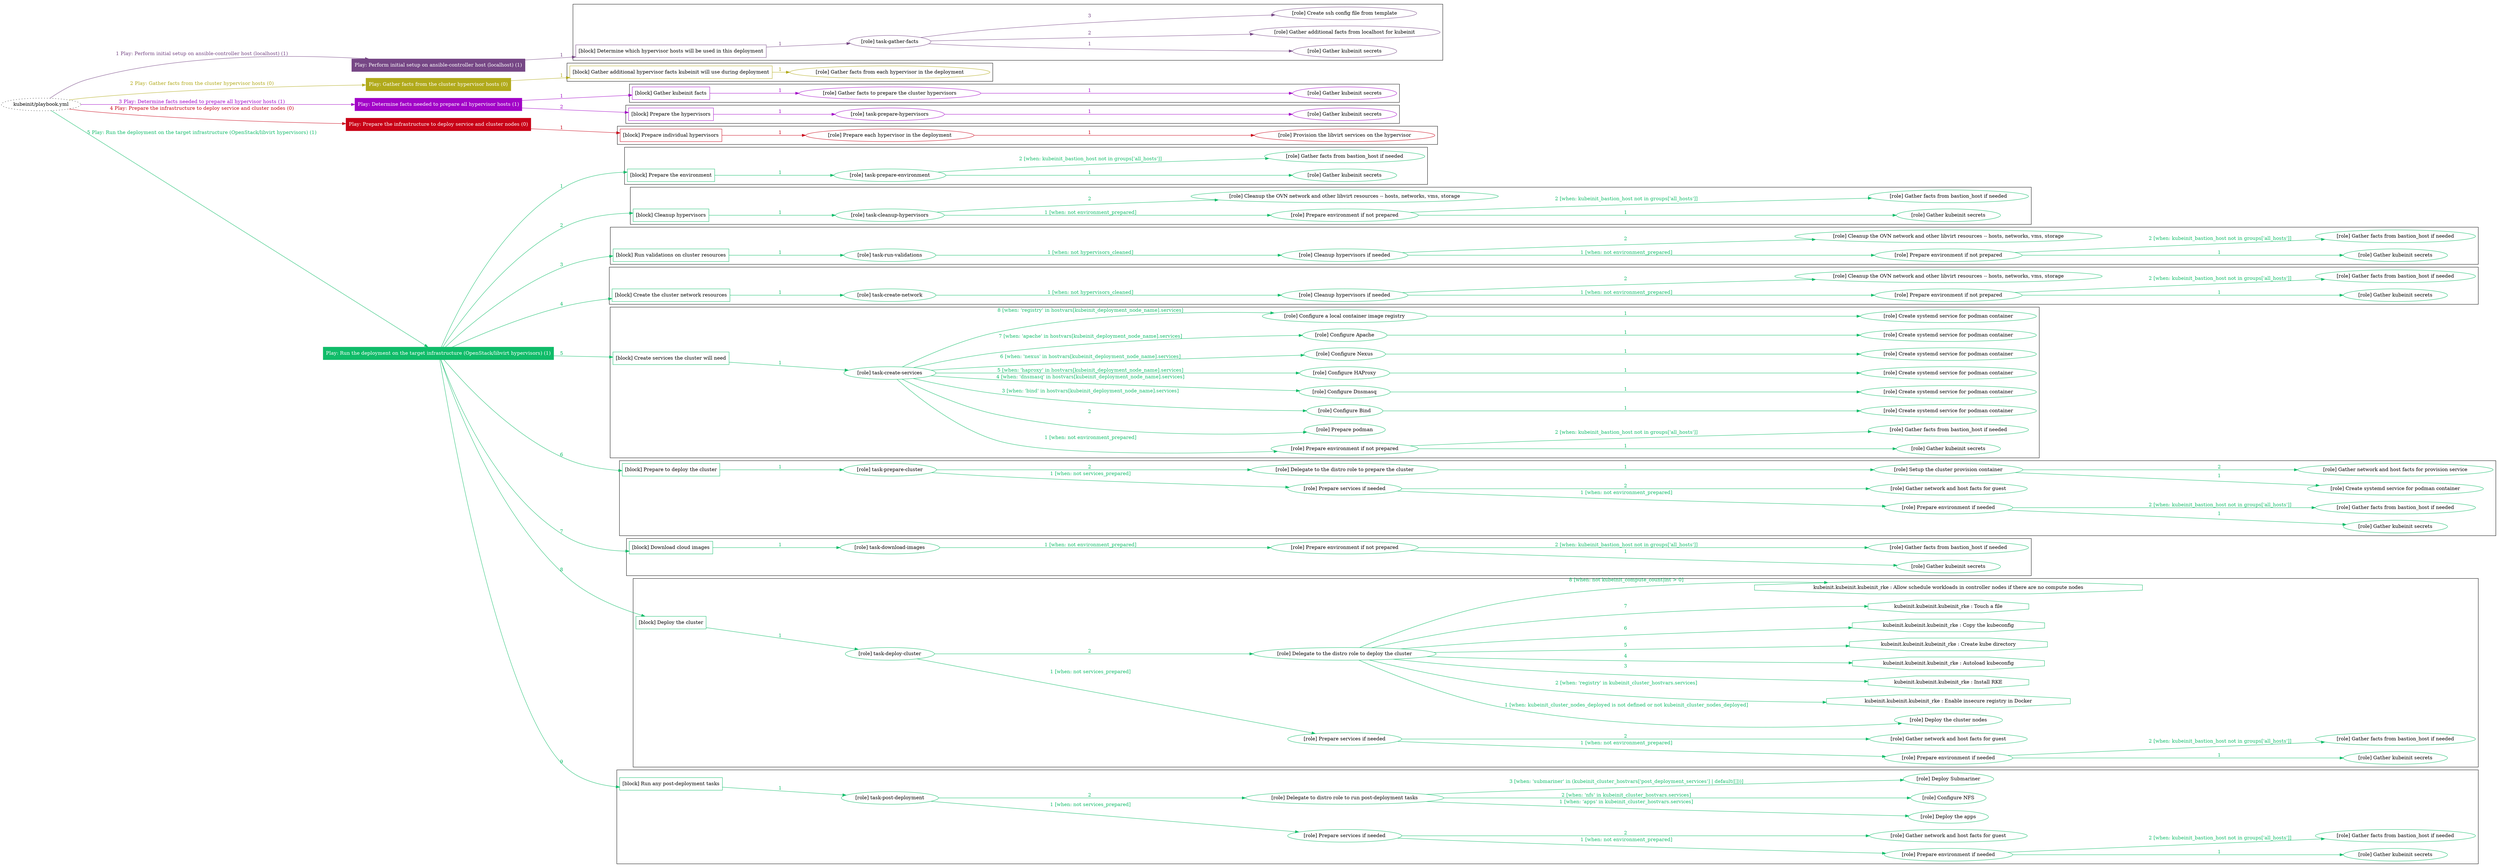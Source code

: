 digraph {
	graph [concentrate=true ordering=in rankdir=LR ratio=fill]
	edge [esep=5 sep=10]
	"kubeinit/playbook.yml" [URL="/home/runner/work/kubeinit/kubeinit/kubeinit/playbook.yml" id=playbook_f448f7a6 style=dotted]
	"kubeinit/playbook.yml" -> play_6191a6a9 [label="1 Play: Perform initial setup on ansible-controller host (localhost) (1)" color="#764785" fontcolor="#764785" id=edge_play_6191a6a9 labeltooltip="1 Play: Perform initial setup on ansible-controller host (localhost) (1)" tooltip="1 Play: Perform initial setup on ansible-controller host (localhost) (1)"]
	subgraph "Play: Perform initial setup on ansible-controller host (localhost) (1)" {
		play_6191a6a9 [label="Play: Perform initial setup on ansible-controller host (localhost) (1)" URL="/home/runner/work/kubeinit/kubeinit/kubeinit/playbook.yml" color="#764785" fontcolor="#ffffff" id=play_6191a6a9 shape=box style=filled tooltip=localhost]
		play_6191a6a9 -> block_19d288d7 [label=1 color="#764785" fontcolor="#764785" id=edge_block_19d288d7 labeltooltip=1 tooltip=1]
		subgraph cluster_block_19d288d7 {
			block_19d288d7 [label="[block] Determine which hypervisor hosts will be used in this deployment" URL="/home/runner/work/kubeinit/kubeinit/kubeinit/playbook.yml" color="#764785" id=block_19d288d7 labeltooltip="Determine which hypervisor hosts will be used in this deployment" shape=box tooltip="Determine which hypervisor hosts will be used in this deployment"]
			block_19d288d7 -> role_190ec029 [label="1 " color="#764785" fontcolor="#764785" id=edge_role_190ec029 labeltooltip="1 " tooltip="1 "]
			subgraph "task-gather-facts" {
				role_190ec029 [label="[role] task-gather-facts" URL="/home/runner/work/kubeinit/kubeinit/kubeinit/playbook.yml" color="#764785" id=role_190ec029 tooltip="task-gather-facts"]
				role_190ec029 -> role_c05b93fe [label="1 " color="#764785" fontcolor="#764785" id=edge_role_c05b93fe labeltooltip="1 " tooltip="1 "]
				subgraph "Gather kubeinit secrets" {
					role_c05b93fe [label="[role] Gather kubeinit secrets" URL="/home/runner/.ansible/collections/ansible_collections/kubeinit/kubeinit/roles/kubeinit_prepare/tasks/build_hypervisors_group.yml" color="#764785" id=role_c05b93fe tooltip="Gather kubeinit secrets"]
				}
				role_190ec029 -> role_58a84a5e [label="2 " color="#764785" fontcolor="#764785" id=edge_role_58a84a5e labeltooltip="2 " tooltip="2 "]
				subgraph "Gather additional facts from localhost for kubeinit" {
					role_58a84a5e [label="[role] Gather additional facts from localhost for kubeinit" URL="/home/runner/.ansible/collections/ansible_collections/kubeinit/kubeinit/roles/kubeinit_prepare/tasks/build_hypervisors_group.yml" color="#764785" id=role_58a84a5e tooltip="Gather additional facts from localhost for kubeinit"]
				}
				role_190ec029 -> role_a481a6dd [label="3 " color="#764785" fontcolor="#764785" id=edge_role_a481a6dd labeltooltip="3 " tooltip="3 "]
				subgraph "Create ssh config file from template" {
					role_a481a6dd [label="[role] Create ssh config file from template" URL="/home/runner/.ansible/collections/ansible_collections/kubeinit/kubeinit/roles/kubeinit_prepare/tasks/build_hypervisors_group.yml" color="#764785" id=role_a481a6dd tooltip="Create ssh config file from template"]
				}
			}
		}
	}
	"kubeinit/playbook.yml" -> play_e48b87d5 [label="2 Play: Gather facts from the cluster hypervisor hosts (0)" color="#b1aa1b" fontcolor="#b1aa1b" id=edge_play_e48b87d5 labeltooltip="2 Play: Gather facts from the cluster hypervisor hosts (0)" tooltip="2 Play: Gather facts from the cluster hypervisor hosts (0)"]
	subgraph "Play: Gather facts from the cluster hypervisor hosts (0)" {
		play_e48b87d5 [label="Play: Gather facts from the cluster hypervisor hosts (0)" URL="/home/runner/work/kubeinit/kubeinit/kubeinit/playbook.yml" color="#b1aa1b" fontcolor="#ffffff" id=play_e48b87d5 shape=box style=filled tooltip="Play: Gather facts from the cluster hypervisor hosts (0)"]
		play_e48b87d5 -> block_3a784796 [label=1 color="#b1aa1b" fontcolor="#b1aa1b" id=edge_block_3a784796 labeltooltip=1 tooltip=1]
		subgraph cluster_block_3a784796 {
			block_3a784796 [label="[block] Gather additional hypervisor facts kubeinit will use during deployment" URL="/home/runner/work/kubeinit/kubeinit/kubeinit/playbook.yml" color="#b1aa1b" id=block_3a784796 labeltooltip="Gather additional hypervisor facts kubeinit will use during deployment" shape=box tooltip="Gather additional hypervisor facts kubeinit will use during deployment"]
			block_3a784796 -> role_179de79b [label="1 " color="#b1aa1b" fontcolor="#b1aa1b" id=edge_role_179de79b labeltooltip="1 " tooltip="1 "]
			subgraph "Gather facts from each hypervisor in the deployment" {
				role_179de79b [label="[role] Gather facts from each hypervisor in the deployment" URL="/home/runner/work/kubeinit/kubeinit/kubeinit/playbook.yml" color="#b1aa1b" id=role_179de79b tooltip="Gather facts from each hypervisor in the deployment"]
			}
		}
	}
	"kubeinit/playbook.yml" -> play_0531746d [label="3 Play: Determine facts needed to prepare all hypervisor hosts (1)" color="#a205c7" fontcolor="#a205c7" id=edge_play_0531746d labeltooltip="3 Play: Determine facts needed to prepare all hypervisor hosts (1)" tooltip="3 Play: Determine facts needed to prepare all hypervisor hosts (1)"]
	subgraph "Play: Determine facts needed to prepare all hypervisor hosts (1)" {
		play_0531746d [label="Play: Determine facts needed to prepare all hypervisor hosts (1)" URL="/home/runner/work/kubeinit/kubeinit/kubeinit/playbook.yml" color="#a205c7" fontcolor="#ffffff" id=play_0531746d shape=box style=filled tooltip=localhost]
		play_0531746d -> block_72dd2250 [label=1 color="#a205c7" fontcolor="#a205c7" id=edge_block_72dd2250 labeltooltip=1 tooltip=1]
		subgraph cluster_block_72dd2250 {
			block_72dd2250 [label="[block] Gather kubeinit facts" URL="/home/runner/work/kubeinit/kubeinit/kubeinit/playbook.yml" color="#a205c7" id=block_72dd2250 labeltooltip="Gather kubeinit facts" shape=box tooltip="Gather kubeinit facts"]
			block_72dd2250 -> role_6054a96b [label="1 " color="#a205c7" fontcolor="#a205c7" id=edge_role_6054a96b labeltooltip="1 " tooltip="1 "]
			subgraph "Gather facts to prepare the cluster hypervisors" {
				role_6054a96b [label="[role] Gather facts to prepare the cluster hypervisors" URL="/home/runner/work/kubeinit/kubeinit/kubeinit/playbook.yml" color="#a205c7" id=role_6054a96b tooltip="Gather facts to prepare the cluster hypervisors"]
				role_6054a96b -> role_e787ba4b [label="1 " color="#a205c7" fontcolor="#a205c7" id=edge_role_e787ba4b labeltooltip="1 " tooltip="1 "]
				subgraph "Gather kubeinit secrets" {
					role_e787ba4b [label="[role] Gather kubeinit secrets" URL="/home/runner/.ansible/collections/ansible_collections/kubeinit/kubeinit/roles/kubeinit_prepare/tasks/gather_kubeinit_facts.yml" color="#a205c7" id=role_e787ba4b tooltip="Gather kubeinit secrets"]
				}
			}
		}
		play_0531746d -> block_e93621b5 [label=2 color="#a205c7" fontcolor="#a205c7" id=edge_block_e93621b5 labeltooltip=2 tooltip=2]
		subgraph cluster_block_e93621b5 {
			block_e93621b5 [label="[block] Prepare the hypervisors" URL="/home/runner/work/kubeinit/kubeinit/kubeinit/playbook.yml" color="#a205c7" id=block_e93621b5 labeltooltip="Prepare the hypervisors" shape=box tooltip="Prepare the hypervisors"]
			block_e93621b5 -> role_0f379e24 [label="1 " color="#a205c7" fontcolor="#a205c7" id=edge_role_0f379e24 labeltooltip="1 " tooltip="1 "]
			subgraph "task-prepare-hypervisors" {
				role_0f379e24 [label="[role] task-prepare-hypervisors" URL="/home/runner/work/kubeinit/kubeinit/kubeinit/playbook.yml" color="#a205c7" id=role_0f379e24 tooltip="task-prepare-hypervisors"]
				role_0f379e24 -> role_1d460140 [label="1 " color="#a205c7" fontcolor="#a205c7" id=edge_role_1d460140 labeltooltip="1 " tooltip="1 "]
				subgraph "Gather kubeinit secrets" {
					role_1d460140 [label="[role] Gather kubeinit secrets" URL="/home/runner/.ansible/collections/ansible_collections/kubeinit/kubeinit/roles/kubeinit_prepare/tasks/gather_kubeinit_facts.yml" color="#a205c7" id=role_1d460140 tooltip="Gather kubeinit secrets"]
				}
			}
		}
	}
	"kubeinit/playbook.yml" -> play_d92c1b0f [label="4 Play: Prepare the infrastructure to deploy service and cluster nodes (0)" color="#c90317" fontcolor="#c90317" id=edge_play_d92c1b0f labeltooltip="4 Play: Prepare the infrastructure to deploy service and cluster nodes (0)" tooltip="4 Play: Prepare the infrastructure to deploy service and cluster nodes (0)"]
	subgraph "Play: Prepare the infrastructure to deploy service and cluster nodes (0)" {
		play_d92c1b0f [label="Play: Prepare the infrastructure to deploy service and cluster nodes (0)" URL="/home/runner/work/kubeinit/kubeinit/kubeinit/playbook.yml" color="#c90317" fontcolor="#ffffff" id=play_d92c1b0f shape=box style=filled tooltip="Play: Prepare the infrastructure to deploy service and cluster nodes (0)"]
		play_d92c1b0f -> block_59f0f462 [label=1 color="#c90317" fontcolor="#c90317" id=edge_block_59f0f462 labeltooltip=1 tooltip=1]
		subgraph cluster_block_59f0f462 {
			block_59f0f462 [label="[block] Prepare individual hypervisors" URL="/home/runner/work/kubeinit/kubeinit/kubeinit/playbook.yml" color="#c90317" id=block_59f0f462 labeltooltip="Prepare individual hypervisors" shape=box tooltip="Prepare individual hypervisors"]
			block_59f0f462 -> role_6e625974 [label="1 " color="#c90317" fontcolor="#c90317" id=edge_role_6e625974 labeltooltip="1 " tooltip="1 "]
			subgraph "Prepare each hypervisor in the deployment" {
				role_6e625974 [label="[role] Prepare each hypervisor in the deployment" URL="/home/runner/work/kubeinit/kubeinit/kubeinit/playbook.yml" color="#c90317" id=role_6e625974 tooltip="Prepare each hypervisor in the deployment"]
				role_6e625974 -> role_6ea983a9 [label="1 " color="#c90317" fontcolor="#c90317" id=edge_role_6ea983a9 labeltooltip="1 " tooltip="1 "]
				subgraph "Provision the libvirt services on the hypervisor" {
					role_6ea983a9 [label="[role] Provision the libvirt services on the hypervisor" URL="/home/runner/.ansible/collections/ansible_collections/kubeinit/kubeinit/roles/kubeinit_prepare/tasks/prepare_hypervisor.yml" color="#c90317" id=role_6ea983a9 tooltip="Provision the libvirt services on the hypervisor"]
				}
			}
		}
	}
	"kubeinit/playbook.yml" -> play_3f5152df [label="5 Play: Run the deployment on the target infrastructure (OpenStack/libvirt hypervisors) (1)" color="#10bc69" fontcolor="#10bc69" id=edge_play_3f5152df labeltooltip="5 Play: Run the deployment on the target infrastructure (OpenStack/libvirt hypervisors) (1)" tooltip="5 Play: Run the deployment on the target infrastructure (OpenStack/libvirt hypervisors) (1)"]
	subgraph "Play: Run the deployment on the target infrastructure (OpenStack/libvirt hypervisors) (1)" {
		play_3f5152df [label="Play: Run the deployment on the target infrastructure (OpenStack/libvirt hypervisors) (1)" URL="/home/runner/work/kubeinit/kubeinit/kubeinit/playbook.yml" color="#10bc69" fontcolor="#ffffff" id=play_3f5152df shape=box style=filled tooltip=localhost]
		play_3f5152df -> block_3b5cdf31 [label=1 color="#10bc69" fontcolor="#10bc69" id=edge_block_3b5cdf31 labeltooltip=1 tooltip=1]
		subgraph cluster_block_3b5cdf31 {
			block_3b5cdf31 [label="[block] Prepare the environment" URL="/home/runner/work/kubeinit/kubeinit/kubeinit/playbook.yml" color="#10bc69" id=block_3b5cdf31 labeltooltip="Prepare the environment" shape=box tooltip="Prepare the environment"]
			block_3b5cdf31 -> role_bc039518 [label="1 " color="#10bc69" fontcolor="#10bc69" id=edge_role_bc039518 labeltooltip="1 " tooltip="1 "]
			subgraph "task-prepare-environment" {
				role_bc039518 [label="[role] task-prepare-environment" URL="/home/runner/work/kubeinit/kubeinit/kubeinit/playbook.yml" color="#10bc69" id=role_bc039518 tooltip="task-prepare-environment"]
				role_bc039518 -> role_7709181a [label="1 " color="#10bc69" fontcolor="#10bc69" id=edge_role_7709181a labeltooltip="1 " tooltip="1 "]
				subgraph "Gather kubeinit secrets" {
					role_7709181a [label="[role] Gather kubeinit secrets" URL="/home/runner/.ansible/collections/ansible_collections/kubeinit/kubeinit/roles/kubeinit_prepare/tasks/gather_kubeinit_facts.yml" color="#10bc69" id=role_7709181a tooltip="Gather kubeinit secrets"]
				}
				role_bc039518 -> role_e7200a53 [label="2 [when: kubeinit_bastion_host not in groups['all_hosts']]" color="#10bc69" fontcolor="#10bc69" id=edge_role_e7200a53 labeltooltip="2 [when: kubeinit_bastion_host not in groups['all_hosts']]" tooltip="2 [when: kubeinit_bastion_host not in groups['all_hosts']]"]
				subgraph "Gather facts from bastion_host if needed" {
					role_e7200a53 [label="[role] Gather facts from bastion_host if needed" URL="/home/runner/.ansible/collections/ansible_collections/kubeinit/kubeinit/roles/kubeinit_prepare/tasks/main.yml" color="#10bc69" id=role_e7200a53 tooltip="Gather facts from bastion_host if needed"]
				}
			}
		}
		play_3f5152df -> block_fb4d5a3e [label=2 color="#10bc69" fontcolor="#10bc69" id=edge_block_fb4d5a3e labeltooltip=2 tooltip=2]
		subgraph cluster_block_fb4d5a3e {
			block_fb4d5a3e [label="[block] Cleanup hypervisors" URL="/home/runner/work/kubeinit/kubeinit/kubeinit/playbook.yml" color="#10bc69" id=block_fb4d5a3e labeltooltip="Cleanup hypervisors" shape=box tooltip="Cleanup hypervisors"]
			block_fb4d5a3e -> role_1d57c96a [label="1 " color="#10bc69" fontcolor="#10bc69" id=edge_role_1d57c96a labeltooltip="1 " tooltip="1 "]
			subgraph "task-cleanup-hypervisors" {
				role_1d57c96a [label="[role] task-cleanup-hypervisors" URL="/home/runner/work/kubeinit/kubeinit/kubeinit/playbook.yml" color="#10bc69" id=role_1d57c96a tooltip="task-cleanup-hypervisors"]
				role_1d57c96a -> role_f525e409 [label="1 [when: not environment_prepared]" color="#10bc69" fontcolor="#10bc69" id=edge_role_f525e409 labeltooltip="1 [when: not environment_prepared]" tooltip="1 [when: not environment_prepared]"]
				subgraph "Prepare environment if not prepared" {
					role_f525e409 [label="[role] Prepare environment if not prepared" URL="/home/runner/.ansible/collections/ansible_collections/kubeinit/kubeinit/roles/kubeinit_libvirt/tasks/cleanup_hypervisors.yml" color="#10bc69" id=role_f525e409 tooltip="Prepare environment if not prepared"]
					role_f525e409 -> role_22321b8e [label="1 " color="#10bc69" fontcolor="#10bc69" id=edge_role_22321b8e labeltooltip="1 " tooltip="1 "]
					subgraph "Gather kubeinit secrets" {
						role_22321b8e [label="[role] Gather kubeinit secrets" URL="/home/runner/.ansible/collections/ansible_collections/kubeinit/kubeinit/roles/kubeinit_prepare/tasks/gather_kubeinit_facts.yml" color="#10bc69" id=role_22321b8e tooltip="Gather kubeinit secrets"]
					}
					role_f525e409 -> role_4b55339a [label="2 [when: kubeinit_bastion_host not in groups['all_hosts']]" color="#10bc69" fontcolor="#10bc69" id=edge_role_4b55339a labeltooltip="2 [when: kubeinit_bastion_host not in groups['all_hosts']]" tooltip="2 [when: kubeinit_bastion_host not in groups['all_hosts']]"]
					subgraph "Gather facts from bastion_host if needed" {
						role_4b55339a [label="[role] Gather facts from bastion_host if needed" URL="/home/runner/.ansible/collections/ansible_collections/kubeinit/kubeinit/roles/kubeinit_prepare/tasks/main.yml" color="#10bc69" id=role_4b55339a tooltip="Gather facts from bastion_host if needed"]
					}
				}
				role_1d57c96a -> role_50e2c9de [label="2 " color="#10bc69" fontcolor="#10bc69" id=edge_role_50e2c9de labeltooltip="2 " tooltip="2 "]
				subgraph "Cleanup the OVN network and other libvirt resources -- hosts, networks, vms, storage" {
					role_50e2c9de [label="[role] Cleanup the OVN network and other libvirt resources -- hosts, networks, vms, storage" URL="/home/runner/.ansible/collections/ansible_collections/kubeinit/kubeinit/roles/kubeinit_libvirt/tasks/cleanup_hypervisors.yml" color="#10bc69" id=role_50e2c9de tooltip="Cleanup the OVN network and other libvirt resources -- hosts, networks, vms, storage"]
				}
			}
		}
		play_3f5152df -> block_4e457188 [label=3 color="#10bc69" fontcolor="#10bc69" id=edge_block_4e457188 labeltooltip=3 tooltip=3]
		subgraph cluster_block_4e457188 {
			block_4e457188 [label="[block] Run validations on cluster resources" URL="/home/runner/work/kubeinit/kubeinit/kubeinit/playbook.yml" color="#10bc69" id=block_4e457188 labeltooltip="Run validations on cluster resources" shape=box tooltip="Run validations on cluster resources"]
			block_4e457188 -> role_027418ba [label="1 " color="#10bc69" fontcolor="#10bc69" id=edge_role_027418ba labeltooltip="1 " tooltip="1 "]
			subgraph "task-run-validations" {
				role_027418ba [label="[role] task-run-validations" URL="/home/runner/work/kubeinit/kubeinit/kubeinit/playbook.yml" color="#10bc69" id=role_027418ba tooltip="task-run-validations"]
				role_027418ba -> role_1928cc7e [label="1 [when: not hypervisors_cleaned]" color="#10bc69" fontcolor="#10bc69" id=edge_role_1928cc7e labeltooltip="1 [when: not hypervisors_cleaned]" tooltip="1 [when: not hypervisors_cleaned]"]
				subgraph "Cleanup hypervisors if needed" {
					role_1928cc7e [label="[role] Cleanup hypervisors if needed" URL="/home/runner/.ansible/collections/ansible_collections/kubeinit/kubeinit/roles/kubeinit_validations/tasks/main.yml" color="#10bc69" id=role_1928cc7e tooltip="Cleanup hypervisors if needed"]
					role_1928cc7e -> role_fa2c8f98 [label="1 [when: not environment_prepared]" color="#10bc69" fontcolor="#10bc69" id=edge_role_fa2c8f98 labeltooltip="1 [when: not environment_prepared]" tooltip="1 [when: not environment_prepared]"]
					subgraph "Prepare environment if not prepared" {
						role_fa2c8f98 [label="[role] Prepare environment if not prepared" URL="/home/runner/.ansible/collections/ansible_collections/kubeinit/kubeinit/roles/kubeinit_libvirt/tasks/cleanup_hypervisors.yml" color="#10bc69" id=role_fa2c8f98 tooltip="Prepare environment if not prepared"]
						role_fa2c8f98 -> role_d8c06470 [label="1 " color="#10bc69" fontcolor="#10bc69" id=edge_role_d8c06470 labeltooltip="1 " tooltip="1 "]
						subgraph "Gather kubeinit secrets" {
							role_d8c06470 [label="[role] Gather kubeinit secrets" URL="/home/runner/.ansible/collections/ansible_collections/kubeinit/kubeinit/roles/kubeinit_prepare/tasks/gather_kubeinit_facts.yml" color="#10bc69" id=role_d8c06470 tooltip="Gather kubeinit secrets"]
						}
						role_fa2c8f98 -> role_ccfba9cf [label="2 [when: kubeinit_bastion_host not in groups['all_hosts']]" color="#10bc69" fontcolor="#10bc69" id=edge_role_ccfba9cf labeltooltip="2 [when: kubeinit_bastion_host not in groups['all_hosts']]" tooltip="2 [when: kubeinit_bastion_host not in groups['all_hosts']]"]
						subgraph "Gather facts from bastion_host if needed" {
							role_ccfba9cf [label="[role] Gather facts from bastion_host if needed" URL="/home/runner/.ansible/collections/ansible_collections/kubeinit/kubeinit/roles/kubeinit_prepare/tasks/main.yml" color="#10bc69" id=role_ccfba9cf tooltip="Gather facts from bastion_host if needed"]
						}
					}
					role_1928cc7e -> role_e47ccb45 [label="2 " color="#10bc69" fontcolor="#10bc69" id=edge_role_e47ccb45 labeltooltip="2 " tooltip="2 "]
					subgraph "Cleanup the OVN network and other libvirt resources -- hosts, networks, vms, storage" {
						role_e47ccb45 [label="[role] Cleanup the OVN network and other libvirt resources -- hosts, networks, vms, storage" URL="/home/runner/.ansible/collections/ansible_collections/kubeinit/kubeinit/roles/kubeinit_libvirt/tasks/cleanup_hypervisors.yml" color="#10bc69" id=role_e47ccb45 tooltip="Cleanup the OVN network and other libvirt resources -- hosts, networks, vms, storage"]
					}
				}
			}
		}
		play_3f5152df -> block_4070c53e [label=4 color="#10bc69" fontcolor="#10bc69" id=edge_block_4070c53e labeltooltip=4 tooltip=4]
		subgraph cluster_block_4070c53e {
			block_4070c53e [label="[block] Create the cluster network resources" URL="/home/runner/work/kubeinit/kubeinit/kubeinit/playbook.yml" color="#10bc69" id=block_4070c53e labeltooltip="Create the cluster network resources" shape=box tooltip="Create the cluster network resources"]
			block_4070c53e -> role_b23ce6d3 [label="1 " color="#10bc69" fontcolor="#10bc69" id=edge_role_b23ce6d3 labeltooltip="1 " tooltip="1 "]
			subgraph "task-create-network" {
				role_b23ce6d3 [label="[role] task-create-network" URL="/home/runner/work/kubeinit/kubeinit/kubeinit/playbook.yml" color="#10bc69" id=role_b23ce6d3 tooltip="task-create-network"]
				role_b23ce6d3 -> role_930c790d [label="1 [when: not hypervisors_cleaned]" color="#10bc69" fontcolor="#10bc69" id=edge_role_930c790d labeltooltip="1 [when: not hypervisors_cleaned]" tooltip="1 [when: not hypervisors_cleaned]"]
				subgraph "Cleanup hypervisors if needed" {
					role_930c790d [label="[role] Cleanup hypervisors if needed" URL="/home/runner/.ansible/collections/ansible_collections/kubeinit/kubeinit/roles/kubeinit_libvirt/tasks/create_network.yml" color="#10bc69" id=role_930c790d tooltip="Cleanup hypervisors if needed"]
					role_930c790d -> role_4e71991a [label="1 [when: not environment_prepared]" color="#10bc69" fontcolor="#10bc69" id=edge_role_4e71991a labeltooltip="1 [when: not environment_prepared]" tooltip="1 [when: not environment_prepared]"]
					subgraph "Prepare environment if not prepared" {
						role_4e71991a [label="[role] Prepare environment if not prepared" URL="/home/runner/.ansible/collections/ansible_collections/kubeinit/kubeinit/roles/kubeinit_libvirt/tasks/cleanup_hypervisors.yml" color="#10bc69" id=role_4e71991a tooltip="Prepare environment if not prepared"]
						role_4e71991a -> role_004596cc [label="1 " color="#10bc69" fontcolor="#10bc69" id=edge_role_004596cc labeltooltip="1 " tooltip="1 "]
						subgraph "Gather kubeinit secrets" {
							role_004596cc [label="[role] Gather kubeinit secrets" URL="/home/runner/.ansible/collections/ansible_collections/kubeinit/kubeinit/roles/kubeinit_prepare/tasks/gather_kubeinit_facts.yml" color="#10bc69" id=role_004596cc tooltip="Gather kubeinit secrets"]
						}
						role_4e71991a -> role_a82af525 [label="2 [when: kubeinit_bastion_host not in groups['all_hosts']]" color="#10bc69" fontcolor="#10bc69" id=edge_role_a82af525 labeltooltip="2 [when: kubeinit_bastion_host not in groups['all_hosts']]" tooltip="2 [when: kubeinit_bastion_host not in groups['all_hosts']]"]
						subgraph "Gather facts from bastion_host if needed" {
							role_a82af525 [label="[role] Gather facts from bastion_host if needed" URL="/home/runner/.ansible/collections/ansible_collections/kubeinit/kubeinit/roles/kubeinit_prepare/tasks/main.yml" color="#10bc69" id=role_a82af525 tooltip="Gather facts from bastion_host if needed"]
						}
					}
					role_930c790d -> role_29b86bf9 [label="2 " color="#10bc69" fontcolor="#10bc69" id=edge_role_29b86bf9 labeltooltip="2 " tooltip="2 "]
					subgraph "Cleanup the OVN network and other libvirt resources -- hosts, networks, vms, storage" {
						role_29b86bf9 [label="[role] Cleanup the OVN network and other libvirt resources -- hosts, networks, vms, storage" URL="/home/runner/.ansible/collections/ansible_collections/kubeinit/kubeinit/roles/kubeinit_libvirt/tasks/cleanup_hypervisors.yml" color="#10bc69" id=role_29b86bf9 tooltip="Cleanup the OVN network and other libvirt resources -- hosts, networks, vms, storage"]
					}
				}
			}
		}
		play_3f5152df -> block_e3e0d6ac [label=5 color="#10bc69" fontcolor="#10bc69" id=edge_block_e3e0d6ac labeltooltip=5 tooltip=5]
		subgraph cluster_block_e3e0d6ac {
			block_e3e0d6ac [label="[block] Create services the cluster will need" URL="/home/runner/work/kubeinit/kubeinit/kubeinit/playbook.yml" color="#10bc69" id=block_e3e0d6ac labeltooltip="Create services the cluster will need" shape=box tooltip="Create services the cluster will need"]
			block_e3e0d6ac -> role_2e3a3966 [label="1 " color="#10bc69" fontcolor="#10bc69" id=edge_role_2e3a3966 labeltooltip="1 " tooltip="1 "]
			subgraph "task-create-services" {
				role_2e3a3966 [label="[role] task-create-services" URL="/home/runner/work/kubeinit/kubeinit/kubeinit/playbook.yml" color="#10bc69" id=role_2e3a3966 tooltip="task-create-services"]
				role_2e3a3966 -> role_877d9a83 [label="1 [when: not environment_prepared]" color="#10bc69" fontcolor="#10bc69" id=edge_role_877d9a83 labeltooltip="1 [when: not environment_prepared]" tooltip="1 [when: not environment_prepared]"]
				subgraph "Prepare environment if not prepared" {
					role_877d9a83 [label="[role] Prepare environment if not prepared" URL="/home/runner/.ansible/collections/ansible_collections/kubeinit/kubeinit/roles/kubeinit_services/tasks/main.yml" color="#10bc69" id=role_877d9a83 tooltip="Prepare environment if not prepared"]
					role_877d9a83 -> role_da4c9943 [label="1 " color="#10bc69" fontcolor="#10bc69" id=edge_role_da4c9943 labeltooltip="1 " tooltip="1 "]
					subgraph "Gather kubeinit secrets" {
						role_da4c9943 [label="[role] Gather kubeinit secrets" URL="/home/runner/.ansible/collections/ansible_collections/kubeinit/kubeinit/roles/kubeinit_prepare/tasks/gather_kubeinit_facts.yml" color="#10bc69" id=role_da4c9943 tooltip="Gather kubeinit secrets"]
					}
					role_877d9a83 -> role_a09a3c3a [label="2 [when: kubeinit_bastion_host not in groups['all_hosts']]" color="#10bc69" fontcolor="#10bc69" id=edge_role_a09a3c3a labeltooltip="2 [when: kubeinit_bastion_host not in groups['all_hosts']]" tooltip="2 [when: kubeinit_bastion_host not in groups['all_hosts']]"]
					subgraph "Gather facts from bastion_host if needed" {
						role_a09a3c3a [label="[role] Gather facts from bastion_host if needed" URL="/home/runner/.ansible/collections/ansible_collections/kubeinit/kubeinit/roles/kubeinit_prepare/tasks/main.yml" color="#10bc69" id=role_a09a3c3a tooltip="Gather facts from bastion_host if needed"]
					}
				}
				role_2e3a3966 -> role_09a2498a [label="2 " color="#10bc69" fontcolor="#10bc69" id=edge_role_09a2498a labeltooltip="2 " tooltip="2 "]
				subgraph "Prepare podman" {
					role_09a2498a [label="[role] Prepare podman" URL="/home/runner/.ansible/collections/ansible_collections/kubeinit/kubeinit/roles/kubeinit_services/tasks/00_create_service_pod.yml" color="#10bc69" id=role_09a2498a tooltip="Prepare podman"]
				}
				role_2e3a3966 -> role_77a9a688 [label="3 [when: 'bind' in hostvars[kubeinit_deployment_node_name].services]" color="#10bc69" fontcolor="#10bc69" id=edge_role_77a9a688 labeltooltip="3 [when: 'bind' in hostvars[kubeinit_deployment_node_name].services]" tooltip="3 [when: 'bind' in hostvars[kubeinit_deployment_node_name].services]"]
				subgraph "Configure Bind" {
					role_77a9a688 [label="[role] Configure Bind" URL="/home/runner/.ansible/collections/ansible_collections/kubeinit/kubeinit/roles/kubeinit_services/tasks/start_services_containers.yml" color="#10bc69" id=role_77a9a688 tooltip="Configure Bind"]
					role_77a9a688 -> role_d2797eb3 [label="1 " color="#10bc69" fontcolor="#10bc69" id=edge_role_d2797eb3 labeltooltip="1 " tooltip="1 "]
					subgraph "Create systemd service for podman container" {
						role_d2797eb3 [label="[role] Create systemd service for podman container" URL="/home/runner/.ansible/collections/ansible_collections/kubeinit/kubeinit/roles/kubeinit_bind/tasks/main.yml" color="#10bc69" id=role_d2797eb3 tooltip="Create systemd service for podman container"]
					}
				}
				role_2e3a3966 -> role_3e652357 [label="4 [when: 'dnsmasq' in hostvars[kubeinit_deployment_node_name].services]" color="#10bc69" fontcolor="#10bc69" id=edge_role_3e652357 labeltooltip="4 [when: 'dnsmasq' in hostvars[kubeinit_deployment_node_name].services]" tooltip="4 [when: 'dnsmasq' in hostvars[kubeinit_deployment_node_name].services]"]
				subgraph "Configure Dnsmasq" {
					role_3e652357 [label="[role] Configure Dnsmasq" URL="/home/runner/.ansible/collections/ansible_collections/kubeinit/kubeinit/roles/kubeinit_services/tasks/start_services_containers.yml" color="#10bc69" id=role_3e652357 tooltip="Configure Dnsmasq"]
					role_3e652357 -> role_e650ff25 [label="1 " color="#10bc69" fontcolor="#10bc69" id=edge_role_e650ff25 labeltooltip="1 " tooltip="1 "]
					subgraph "Create systemd service for podman container" {
						role_e650ff25 [label="[role] Create systemd service for podman container" URL="/home/runner/.ansible/collections/ansible_collections/kubeinit/kubeinit/roles/kubeinit_dnsmasq/tasks/main.yml" color="#10bc69" id=role_e650ff25 tooltip="Create systemd service for podman container"]
					}
				}
				role_2e3a3966 -> role_2f723949 [label="5 [when: 'haproxy' in hostvars[kubeinit_deployment_node_name].services]" color="#10bc69" fontcolor="#10bc69" id=edge_role_2f723949 labeltooltip="5 [when: 'haproxy' in hostvars[kubeinit_deployment_node_name].services]" tooltip="5 [when: 'haproxy' in hostvars[kubeinit_deployment_node_name].services]"]
				subgraph "Configure HAProxy" {
					role_2f723949 [label="[role] Configure HAProxy" URL="/home/runner/.ansible/collections/ansible_collections/kubeinit/kubeinit/roles/kubeinit_services/tasks/start_services_containers.yml" color="#10bc69" id=role_2f723949 tooltip="Configure HAProxy"]
					role_2f723949 -> role_4fe90199 [label="1 " color="#10bc69" fontcolor="#10bc69" id=edge_role_4fe90199 labeltooltip="1 " tooltip="1 "]
					subgraph "Create systemd service for podman container" {
						role_4fe90199 [label="[role] Create systemd service for podman container" URL="/home/runner/.ansible/collections/ansible_collections/kubeinit/kubeinit/roles/kubeinit_haproxy/tasks/main.yml" color="#10bc69" id=role_4fe90199 tooltip="Create systemd service for podman container"]
					}
				}
				role_2e3a3966 -> role_edc4f735 [label="6 [when: 'nexus' in hostvars[kubeinit_deployment_node_name].services]" color="#10bc69" fontcolor="#10bc69" id=edge_role_edc4f735 labeltooltip="6 [when: 'nexus' in hostvars[kubeinit_deployment_node_name].services]" tooltip="6 [when: 'nexus' in hostvars[kubeinit_deployment_node_name].services]"]
				subgraph "Configure Nexus" {
					role_edc4f735 [label="[role] Configure Nexus" URL="/home/runner/.ansible/collections/ansible_collections/kubeinit/kubeinit/roles/kubeinit_services/tasks/start_services_containers.yml" color="#10bc69" id=role_edc4f735 tooltip="Configure Nexus"]
					role_edc4f735 -> role_51b8669f [label="1 " color="#10bc69" fontcolor="#10bc69" id=edge_role_51b8669f labeltooltip="1 " tooltip="1 "]
					subgraph "Create systemd service for podman container" {
						role_51b8669f [label="[role] Create systemd service for podman container" URL="/home/runner/.ansible/collections/ansible_collections/kubeinit/kubeinit/roles/kubeinit_nexus/tasks/main.yml" color="#10bc69" id=role_51b8669f tooltip="Create systemd service for podman container"]
					}
				}
				role_2e3a3966 -> role_7a36eb87 [label="7 [when: 'apache' in hostvars[kubeinit_deployment_node_name].services]" color="#10bc69" fontcolor="#10bc69" id=edge_role_7a36eb87 labeltooltip="7 [when: 'apache' in hostvars[kubeinit_deployment_node_name].services]" tooltip="7 [when: 'apache' in hostvars[kubeinit_deployment_node_name].services]"]
				subgraph "Configure Apache" {
					role_7a36eb87 [label="[role] Configure Apache" URL="/home/runner/.ansible/collections/ansible_collections/kubeinit/kubeinit/roles/kubeinit_services/tasks/start_services_containers.yml" color="#10bc69" id=role_7a36eb87 tooltip="Configure Apache"]
					role_7a36eb87 -> role_fee43d9b [label="1 " color="#10bc69" fontcolor="#10bc69" id=edge_role_fee43d9b labeltooltip="1 " tooltip="1 "]
					subgraph "Create systemd service for podman container" {
						role_fee43d9b [label="[role] Create systemd service for podman container" URL="/home/runner/.ansible/collections/ansible_collections/kubeinit/kubeinit/roles/kubeinit_apache/tasks/main.yml" color="#10bc69" id=role_fee43d9b tooltip="Create systemd service for podman container"]
					}
				}
				role_2e3a3966 -> role_ffe45e22 [label="8 [when: 'registry' in hostvars[kubeinit_deployment_node_name].services]" color="#10bc69" fontcolor="#10bc69" id=edge_role_ffe45e22 labeltooltip="8 [when: 'registry' in hostvars[kubeinit_deployment_node_name].services]" tooltip="8 [when: 'registry' in hostvars[kubeinit_deployment_node_name].services]"]
				subgraph "Configure a local container image registry" {
					role_ffe45e22 [label="[role] Configure a local container image registry" URL="/home/runner/.ansible/collections/ansible_collections/kubeinit/kubeinit/roles/kubeinit_services/tasks/start_services_containers.yml" color="#10bc69" id=role_ffe45e22 tooltip="Configure a local container image registry"]
					role_ffe45e22 -> role_370f9b3b [label="1 " color="#10bc69" fontcolor="#10bc69" id=edge_role_370f9b3b labeltooltip="1 " tooltip="1 "]
					subgraph "Create systemd service for podman container" {
						role_370f9b3b [label="[role] Create systemd service for podman container" URL="/home/runner/.ansible/collections/ansible_collections/kubeinit/kubeinit/roles/kubeinit_registry/tasks/main.yml" color="#10bc69" id=role_370f9b3b tooltip="Create systemd service for podman container"]
					}
				}
			}
		}
		play_3f5152df -> block_36a24413 [label=6 color="#10bc69" fontcolor="#10bc69" id=edge_block_36a24413 labeltooltip=6 tooltip=6]
		subgraph cluster_block_36a24413 {
			block_36a24413 [label="[block] Prepare to deploy the cluster" URL="/home/runner/work/kubeinit/kubeinit/kubeinit/playbook.yml" color="#10bc69" id=block_36a24413 labeltooltip="Prepare to deploy the cluster" shape=box tooltip="Prepare to deploy the cluster"]
			block_36a24413 -> role_4b4cb0ed [label="1 " color="#10bc69" fontcolor="#10bc69" id=edge_role_4b4cb0ed labeltooltip="1 " tooltip="1 "]
			subgraph "task-prepare-cluster" {
				role_4b4cb0ed [label="[role] task-prepare-cluster" URL="/home/runner/work/kubeinit/kubeinit/kubeinit/playbook.yml" color="#10bc69" id=role_4b4cb0ed tooltip="task-prepare-cluster"]
				role_4b4cb0ed -> role_76634dac [label="1 [when: not services_prepared]" color="#10bc69" fontcolor="#10bc69" id=edge_role_76634dac labeltooltip="1 [when: not services_prepared]" tooltip="1 [when: not services_prepared]"]
				subgraph "Prepare services if needed" {
					role_76634dac [label="[role] Prepare services if needed" URL="/home/runner/.ansible/collections/ansible_collections/kubeinit/kubeinit/roles/kubeinit_prepare/tasks/prepare_cluster.yml" color="#10bc69" id=role_76634dac tooltip="Prepare services if needed"]
					role_76634dac -> role_80c30850 [label="1 [when: not environment_prepared]" color="#10bc69" fontcolor="#10bc69" id=edge_role_80c30850 labeltooltip="1 [when: not environment_prepared]" tooltip="1 [when: not environment_prepared]"]
					subgraph "Prepare environment if needed" {
						role_80c30850 [label="[role] Prepare environment if needed" URL="/home/runner/.ansible/collections/ansible_collections/kubeinit/kubeinit/roles/kubeinit_services/tasks/prepare_services.yml" color="#10bc69" id=role_80c30850 tooltip="Prepare environment if needed"]
						role_80c30850 -> role_08c8cf32 [label="1 " color="#10bc69" fontcolor="#10bc69" id=edge_role_08c8cf32 labeltooltip="1 " tooltip="1 "]
						subgraph "Gather kubeinit secrets" {
							role_08c8cf32 [label="[role] Gather kubeinit secrets" URL="/home/runner/.ansible/collections/ansible_collections/kubeinit/kubeinit/roles/kubeinit_prepare/tasks/gather_kubeinit_facts.yml" color="#10bc69" id=role_08c8cf32 tooltip="Gather kubeinit secrets"]
						}
						role_80c30850 -> role_f7bd1534 [label="2 [when: kubeinit_bastion_host not in groups['all_hosts']]" color="#10bc69" fontcolor="#10bc69" id=edge_role_f7bd1534 labeltooltip="2 [when: kubeinit_bastion_host not in groups['all_hosts']]" tooltip="2 [when: kubeinit_bastion_host not in groups['all_hosts']]"]
						subgraph "Gather facts from bastion_host if needed" {
							role_f7bd1534 [label="[role] Gather facts from bastion_host if needed" URL="/home/runner/.ansible/collections/ansible_collections/kubeinit/kubeinit/roles/kubeinit_prepare/tasks/main.yml" color="#10bc69" id=role_f7bd1534 tooltip="Gather facts from bastion_host if needed"]
						}
					}
					role_76634dac -> role_e5bbbbb4 [label="2 " color="#10bc69" fontcolor="#10bc69" id=edge_role_e5bbbbb4 labeltooltip="2 " tooltip="2 "]
					subgraph "Gather network and host facts for guest" {
						role_e5bbbbb4 [label="[role] Gather network and host facts for guest" URL="/home/runner/.ansible/collections/ansible_collections/kubeinit/kubeinit/roles/kubeinit_services/tasks/prepare_services.yml" color="#10bc69" id=role_e5bbbbb4 tooltip="Gather network and host facts for guest"]
					}
				}
				role_4b4cb0ed -> role_a24d3212 [label="2 " color="#10bc69" fontcolor="#10bc69" id=edge_role_a24d3212 labeltooltip="2 " tooltip="2 "]
				subgraph "Delegate to the distro role to prepare the cluster" {
					role_a24d3212 [label="[role] Delegate to the distro role to prepare the cluster" URL="/home/runner/.ansible/collections/ansible_collections/kubeinit/kubeinit/roles/kubeinit_prepare/tasks/prepare_cluster.yml" color="#10bc69" id=role_a24d3212 tooltip="Delegate to the distro role to prepare the cluster"]
					role_a24d3212 -> role_7c468115 [label="1 " color="#10bc69" fontcolor="#10bc69" id=edge_role_7c468115 labeltooltip="1 " tooltip="1 "]
					subgraph "Setup the cluster provision container" {
						role_7c468115 [label="[role] Setup the cluster provision container" URL="/home/runner/.ansible/collections/ansible_collections/kubeinit/kubeinit/roles/kubeinit_rke/tasks/prepare_cluster.yml" color="#10bc69" id=role_7c468115 tooltip="Setup the cluster provision container"]
						role_7c468115 -> role_44597a0b [label="1 " color="#10bc69" fontcolor="#10bc69" id=edge_role_44597a0b labeltooltip="1 " tooltip="1 "]
						subgraph "Create systemd service for podman container" {
							role_44597a0b [label="[role] Create systemd service for podman container" URL="/home/runner/.ansible/collections/ansible_collections/kubeinit/kubeinit/roles/kubeinit_services/tasks/create_provision_container.yml" color="#10bc69" id=role_44597a0b tooltip="Create systemd service for podman container"]
						}
						role_7c468115 -> role_b7659ea7 [label="2 " color="#10bc69" fontcolor="#10bc69" id=edge_role_b7659ea7 labeltooltip="2 " tooltip="2 "]
						subgraph "Gather network and host facts for provision service" {
							role_b7659ea7 [label="[role] Gather network and host facts for provision service" URL="/home/runner/.ansible/collections/ansible_collections/kubeinit/kubeinit/roles/kubeinit_services/tasks/create_provision_container.yml" color="#10bc69" id=role_b7659ea7 tooltip="Gather network and host facts for provision service"]
						}
					}
				}
			}
		}
		play_3f5152df -> block_eadb2b5f [label=7 color="#10bc69" fontcolor="#10bc69" id=edge_block_eadb2b5f labeltooltip=7 tooltip=7]
		subgraph cluster_block_eadb2b5f {
			block_eadb2b5f [label="[block] Download cloud images" URL="/home/runner/work/kubeinit/kubeinit/kubeinit/playbook.yml" color="#10bc69" id=block_eadb2b5f labeltooltip="Download cloud images" shape=box tooltip="Download cloud images"]
			block_eadb2b5f -> role_1de8f8bb [label="1 " color="#10bc69" fontcolor="#10bc69" id=edge_role_1de8f8bb labeltooltip="1 " tooltip="1 "]
			subgraph "task-download-images" {
				role_1de8f8bb [label="[role] task-download-images" URL="/home/runner/work/kubeinit/kubeinit/kubeinit/playbook.yml" color="#10bc69" id=role_1de8f8bb tooltip="task-download-images"]
				role_1de8f8bb -> role_d235221d [label="1 [when: not environment_prepared]" color="#10bc69" fontcolor="#10bc69" id=edge_role_d235221d labeltooltip="1 [when: not environment_prepared]" tooltip="1 [when: not environment_prepared]"]
				subgraph "Prepare environment if not prepared" {
					role_d235221d [label="[role] Prepare environment if not prepared" URL="/home/runner/.ansible/collections/ansible_collections/kubeinit/kubeinit/roles/kubeinit_libvirt/tasks/download_cloud_images.yml" color="#10bc69" id=role_d235221d tooltip="Prepare environment if not prepared"]
					role_d235221d -> role_82dd3e98 [label="1 " color="#10bc69" fontcolor="#10bc69" id=edge_role_82dd3e98 labeltooltip="1 " tooltip="1 "]
					subgraph "Gather kubeinit secrets" {
						role_82dd3e98 [label="[role] Gather kubeinit secrets" URL="/home/runner/.ansible/collections/ansible_collections/kubeinit/kubeinit/roles/kubeinit_prepare/tasks/gather_kubeinit_facts.yml" color="#10bc69" id=role_82dd3e98 tooltip="Gather kubeinit secrets"]
					}
					role_d235221d -> role_2e67dbc8 [label="2 [when: kubeinit_bastion_host not in groups['all_hosts']]" color="#10bc69" fontcolor="#10bc69" id=edge_role_2e67dbc8 labeltooltip="2 [when: kubeinit_bastion_host not in groups['all_hosts']]" tooltip="2 [when: kubeinit_bastion_host not in groups['all_hosts']]"]
					subgraph "Gather facts from bastion_host if needed" {
						role_2e67dbc8 [label="[role] Gather facts from bastion_host if needed" URL="/home/runner/.ansible/collections/ansible_collections/kubeinit/kubeinit/roles/kubeinit_prepare/tasks/main.yml" color="#10bc69" id=role_2e67dbc8 tooltip="Gather facts from bastion_host if needed"]
					}
				}
			}
		}
		play_3f5152df -> block_89f2f7a5 [label=8 color="#10bc69" fontcolor="#10bc69" id=edge_block_89f2f7a5 labeltooltip=8 tooltip=8]
		subgraph cluster_block_89f2f7a5 {
			block_89f2f7a5 [label="[block] Deploy the cluster" URL="/home/runner/work/kubeinit/kubeinit/kubeinit/playbook.yml" color="#10bc69" id=block_89f2f7a5 labeltooltip="Deploy the cluster" shape=box tooltip="Deploy the cluster"]
			block_89f2f7a5 -> role_e597bed1 [label="1 " color="#10bc69" fontcolor="#10bc69" id=edge_role_e597bed1 labeltooltip="1 " tooltip="1 "]
			subgraph "task-deploy-cluster" {
				role_e597bed1 [label="[role] task-deploy-cluster" URL="/home/runner/work/kubeinit/kubeinit/kubeinit/playbook.yml" color="#10bc69" id=role_e597bed1 tooltip="task-deploy-cluster"]
				role_e597bed1 -> role_8b4b02fc [label="1 [when: not services_prepared]" color="#10bc69" fontcolor="#10bc69" id=edge_role_8b4b02fc labeltooltip="1 [when: not services_prepared]" tooltip="1 [when: not services_prepared]"]
				subgraph "Prepare services if needed" {
					role_8b4b02fc [label="[role] Prepare services if needed" URL="/home/runner/.ansible/collections/ansible_collections/kubeinit/kubeinit/roles/kubeinit_prepare/tasks/deploy_cluster.yml" color="#10bc69" id=role_8b4b02fc tooltip="Prepare services if needed"]
					role_8b4b02fc -> role_3b615baf [label="1 [when: not environment_prepared]" color="#10bc69" fontcolor="#10bc69" id=edge_role_3b615baf labeltooltip="1 [when: not environment_prepared]" tooltip="1 [when: not environment_prepared]"]
					subgraph "Prepare environment if needed" {
						role_3b615baf [label="[role] Prepare environment if needed" URL="/home/runner/.ansible/collections/ansible_collections/kubeinit/kubeinit/roles/kubeinit_services/tasks/prepare_services.yml" color="#10bc69" id=role_3b615baf tooltip="Prepare environment if needed"]
						role_3b615baf -> role_bba51f67 [label="1 " color="#10bc69" fontcolor="#10bc69" id=edge_role_bba51f67 labeltooltip="1 " tooltip="1 "]
						subgraph "Gather kubeinit secrets" {
							role_bba51f67 [label="[role] Gather kubeinit secrets" URL="/home/runner/.ansible/collections/ansible_collections/kubeinit/kubeinit/roles/kubeinit_prepare/tasks/gather_kubeinit_facts.yml" color="#10bc69" id=role_bba51f67 tooltip="Gather kubeinit secrets"]
						}
						role_3b615baf -> role_f614a35a [label="2 [when: kubeinit_bastion_host not in groups['all_hosts']]" color="#10bc69" fontcolor="#10bc69" id=edge_role_f614a35a labeltooltip="2 [when: kubeinit_bastion_host not in groups['all_hosts']]" tooltip="2 [when: kubeinit_bastion_host not in groups['all_hosts']]"]
						subgraph "Gather facts from bastion_host if needed" {
							role_f614a35a [label="[role] Gather facts from bastion_host if needed" URL="/home/runner/.ansible/collections/ansible_collections/kubeinit/kubeinit/roles/kubeinit_prepare/tasks/main.yml" color="#10bc69" id=role_f614a35a tooltip="Gather facts from bastion_host if needed"]
						}
					}
					role_8b4b02fc -> role_77e01ca3 [label="2 " color="#10bc69" fontcolor="#10bc69" id=edge_role_77e01ca3 labeltooltip="2 " tooltip="2 "]
					subgraph "Gather network and host facts for guest" {
						role_77e01ca3 [label="[role] Gather network and host facts for guest" URL="/home/runner/.ansible/collections/ansible_collections/kubeinit/kubeinit/roles/kubeinit_services/tasks/prepare_services.yml" color="#10bc69" id=role_77e01ca3 tooltip="Gather network and host facts for guest"]
					}
				}
				role_e597bed1 -> role_9e9351d7 [label="2 " color="#10bc69" fontcolor="#10bc69" id=edge_role_9e9351d7 labeltooltip="2 " tooltip="2 "]
				subgraph "Delegate to the distro role to deploy the cluster" {
					role_9e9351d7 [label="[role] Delegate to the distro role to deploy the cluster" URL="/home/runner/.ansible/collections/ansible_collections/kubeinit/kubeinit/roles/kubeinit_prepare/tasks/deploy_cluster.yml" color="#10bc69" id=role_9e9351d7 tooltip="Delegate to the distro role to deploy the cluster"]
					role_9e9351d7 -> role_50ecd40f [label="1 [when: kubeinit_cluster_nodes_deployed is not defined or not kubeinit_cluster_nodes_deployed]" color="#10bc69" fontcolor="#10bc69" id=edge_role_50ecd40f labeltooltip="1 [when: kubeinit_cluster_nodes_deployed is not defined or not kubeinit_cluster_nodes_deployed]" tooltip="1 [when: kubeinit_cluster_nodes_deployed is not defined or not kubeinit_cluster_nodes_deployed]"]
					subgraph "Deploy the cluster nodes" {
						role_50ecd40f [label="[role] Deploy the cluster nodes" URL="/home/runner/.ansible/collections/ansible_collections/kubeinit/kubeinit/roles/kubeinit_rke/tasks/main.yml" color="#10bc69" id=role_50ecd40f tooltip="Deploy the cluster nodes"]
					}
					task_901ee56d [label="kubeinit.kubeinit.kubeinit_rke : Enable insecure registry in Docker" URL="/home/runner/.ansible/collections/ansible_collections/kubeinit/kubeinit/roles/kubeinit_rke/tasks/main.yml" color="#10bc69" id=task_901ee56d shape=octagon tooltip="kubeinit.kubeinit.kubeinit_rke : Enable insecure registry in Docker"]
					role_9e9351d7 -> task_901ee56d [label="2 [when: 'registry' in kubeinit_cluster_hostvars.services]" color="#10bc69" fontcolor="#10bc69" id=edge_task_901ee56d labeltooltip="2 [when: 'registry' in kubeinit_cluster_hostvars.services]" tooltip="2 [when: 'registry' in kubeinit_cluster_hostvars.services]"]
					task_f70aeb1c [label="kubeinit.kubeinit.kubeinit_rke : Install RKE" URL="/home/runner/.ansible/collections/ansible_collections/kubeinit/kubeinit/roles/kubeinit_rke/tasks/main.yml" color="#10bc69" id=task_f70aeb1c shape=octagon tooltip="kubeinit.kubeinit.kubeinit_rke : Install RKE"]
					role_9e9351d7 -> task_f70aeb1c [label="3 " color="#10bc69" fontcolor="#10bc69" id=edge_task_f70aeb1c labeltooltip="3 " tooltip="3 "]
					task_c3a2659d [label="kubeinit.kubeinit.kubeinit_rke : Autoload kubeconfig" URL="/home/runner/.ansible/collections/ansible_collections/kubeinit/kubeinit/roles/kubeinit_rke/tasks/main.yml" color="#10bc69" id=task_c3a2659d shape=octagon tooltip="kubeinit.kubeinit.kubeinit_rke : Autoload kubeconfig"]
					role_9e9351d7 -> task_c3a2659d [label="4 " color="#10bc69" fontcolor="#10bc69" id=edge_task_c3a2659d labeltooltip="4 " tooltip="4 "]
					task_c324204e [label="kubeinit.kubeinit.kubeinit_rke : Create kube directory" URL="/home/runner/.ansible/collections/ansible_collections/kubeinit/kubeinit/roles/kubeinit_rke/tasks/main.yml" color="#10bc69" id=task_c324204e shape=octagon tooltip="kubeinit.kubeinit.kubeinit_rke : Create kube directory"]
					role_9e9351d7 -> task_c324204e [label="5 " color="#10bc69" fontcolor="#10bc69" id=edge_task_c324204e labeltooltip="5 " tooltip="5 "]
					task_32d739d4 [label="kubeinit.kubeinit.kubeinit_rke : Copy the kubeconfig" URL="/home/runner/.ansible/collections/ansible_collections/kubeinit/kubeinit/roles/kubeinit_rke/tasks/main.yml" color="#10bc69" id=task_32d739d4 shape=octagon tooltip="kubeinit.kubeinit.kubeinit_rke : Copy the kubeconfig"]
					role_9e9351d7 -> task_32d739d4 [label="6 " color="#10bc69" fontcolor="#10bc69" id=edge_task_32d739d4 labeltooltip="6 " tooltip="6 "]
					task_d7f629e1 [label="kubeinit.kubeinit.kubeinit_rke : Touch a file" URL="/home/runner/.ansible/collections/ansible_collections/kubeinit/kubeinit/roles/kubeinit_rke/tasks/main.yml" color="#10bc69" id=task_d7f629e1 shape=octagon tooltip="kubeinit.kubeinit.kubeinit_rke : Touch a file"]
					role_9e9351d7 -> task_d7f629e1 [label="7 " color="#10bc69" fontcolor="#10bc69" id=edge_task_d7f629e1 labeltooltip="7 " tooltip="7 "]
					task_e162d225 [label="kubeinit.kubeinit.kubeinit_rke : Allow schedule workloads in controller nodes if there are no compute nodes" URL="/home/runner/.ansible/collections/ansible_collections/kubeinit/kubeinit/roles/kubeinit_rke/tasks/main.yml" color="#10bc69" id=task_e162d225 shape=octagon tooltip="kubeinit.kubeinit.kubeinit_rke : Allow schedule workloads in controller nodes if there are no compute nodes"]
					role_9e9351d7 -> task_e162d225 [label="8 [when: not kubeinit_compute_count|int > 0]" color="#10bc69" fontcolor="#10bc69" id=edge_task_e162d225 labeltooltip="8 [when: not kubeinit_compute_count|int > 0]" tooltip="8 [when: not kubeinit_compute_count|int > 0]"]
				}
			}
		}
		play_3f5152df -> block_f02dd24e [label=9 color="#10bc69" fontcolor="#10bc69" id=edge_block_f02dd24e labeltooltip=9 tooltip=9]
		subgraph cluster_block_f02dd24e {
			block_f02dd24e [label="[block] Run any post-deployment tasks" URL="/home/runner/work/kubeinit/kubeinit/kubeinit/playbook.yml" color="#10bc69" id=block_f02dd24e labeltooltip="Run any post-deployment tasks" shape=box tooltip="Run any post-deployment tasks"]
			block_f02dd24e -> role_2974f2c1 [label="1 " color="#10bc69" fontcolor="#10bc69" id=edge_role_2974f2c1 labeltooltip="1 " tooltip="1 "]
			subgraph "task-post-deployment" {
				role_2974f2c1 [label="[role] task-post-deployment" URL="/home/runner/work/kubeinit/kubeinit/kubeinit/playbook.yml" color="#10bc69" id=role_2974f2c1 tooltip="task-post-deployment"]
				role_2974f2c1 -> role_48f91680 [label="1 [when: not services_prepared]" color="#10bc69" fontcolor="#10bc69" id=edge_role_48f91680 labeltooltip="1 [when: not services_prepared]" tooltip="1 [when: not services_prepared]"]
				subgraph "Prepare services if needed" {
					role_48f91680 [label="[role] Prepare services if needed" URL="/home/runner/.ansible/collections/ansible_collections/kubeinit/kubeinit/roles/kubeinit_prepare/tasks/post_deployment.yml" color="#10bc69" id=role_48f91680 tooltip="Prepare services if needed"]
					role_48f91680 -> role_f25ab32f [label="1 [when: not environment_prepared]" color="#10bc69" fontcolor="#10bc69" id=edge_role_f25ab32f labeltooltip="1 [when: not environment_prepared]" tooltip="1 [when: not environment_prepared]"]
					subgraph "Prepare environment if needed" {
						role_f25ab32f [label="[role] Prepare environment if needed" URL="/home/runner/.ansible/collections/ansible_collections/kubeinit/kubeinit/roles/kubeinit_services/tasks/prepare_services.yml" color="#10bc69" id=role_f25ab32f tooltip="Prepare environment if needed"]
						role_f25ab32f -> role_49372f53 [label="1 " color="#10bc69" fontcolor="#10bc69" id=edge_role_49372f53 labeltooltip="1 " tooltip="1 "]
						subgraph "Gather kubeinit secrets" {
							role_49372f53 [label="[role] Gather kubeinit secrets" URL="/home/runner/.ansible/collections/ansible_collections/kubeinit/kubeinit/roles/kubeinit_prepare/tasks/gather_kubeinit_facts.yml" color="#10bc69" id=role_49372f53 tooltip="Gather kubeinit secrets"]
						}
						role_f25ab32f -> role_d839ae2a [label="2 [when: kubeinit_bastion_host not in groups['all_hosts']]" color="#10bc69" fontcolor="#10bc69" id=edge_role_d839ae2a labeltooltip="2 [when: kubeinit_bastion_host not in groups['all_hosts']]" tooltip="2 [when: kubeinit_bastion_host not in groups['all_hosts']]"]
						subgraph "Gather facts from bastion_host if needed" {
							role_d839ae2a [label="[role] Gather facts from bastion_host if needed" URL="/home/runner/.ansible/collections/ansible_collections/kubeinit/kubeinit/roles/kubeinit_prepare/tasks/main.yml" color="#10bc69" id=role_d839ae2a tooltip="Gather facts from bastion_host if needed"]
						}
					}
					role_48f91680 -> role_d19c3c2c [label="2 " color="#10bc69" fontcolor="#10bc69" id=edge_role_d19c3c2c labeltooltip="2 " tooltip="2 "]
					subgraph "Gather network and host facts for guest" {
						role_d19c3c2c [label="[role] Gather network and host facts for guest" URL="/home/runner/.ansible/collections/ansible_collections/kubeinit/kubeinit/roles/kubeinit_services/tasks/prepare_services.yml" color="#10bc69" id=role_d19c3c2c tooltip="Gather network and host facts for guest"]
					}
				}
				role_2974f2c1 -> role_e4332609 [label="2 " color="#10bc69" fontcolor="#10bc69" id=edge_role_e4332609 labeltooltip="2 " tooltip="2 "]
				subgraph "Delegate to distro role to run post-deployment tasks" {
					role_e4332609 [label="[role] Delegate to distro role to run post-deployment tasks" URL="/home/runner/.ansible/collections/ansible_collections/kubeinit/kubeinit/roles/kubeinit_prepare/tasks/post_deployment.yml" color="#10bc69" id=role_e4332609 tooltip="Delegate to distro role to run post-deployment tasks"]
					role_e4332609 -> role_4e61819f [label="1 [when: 'apps' in kubeinit_cluster_hostvars.services]" color="#10bc69" fontcolor="#10bc69" id=edge_role_4e61819f labeltooltip="1 [when: 'apps' in kubeinit_cluster_hostvars.services]" tooltip="1 [when: 'apps' in kubeinit_cluster_hostvars.services]"]
					subgraph "Deploy the apps" {
						role_4e61819f [label="[role] Deploy the apps" URL="/home/runner/.ansible/collections/ansible_collections/kubeinit/kubeinit/roles/kubeinit_rke/tasks/post_deployment_tasks.yml" color="#10bc69" id=role_4e61819f tooltip="Deploy the apps"]
					}
					role_e4332609 -> role_40878fc6 [label="2 [when: 'nfs' in kubeinit_cluster_hostvars.services]" color="#10bc69" fontcolor="#10bc69" id=edge_role_40878fc6 labeltooltip="2 [when: 'nfs' in kubeinit_cluster_hostvars.services]" tooltip="2 [when: 'nfs' in kubeinit_cluster_hostvars.services]"]
					subgraph "Configure NFS" {
						role_40878fc6 [label="[role] Configure NFS" URL="/home/runner/.ansible/collections/ansible_collections/kubeinit/kubeinit/roles/kubeinit_rke/tasks/post_deployment_tasks.yml" color="#10bc69" id=role_40878fc6 tooltip="Configure NFS"]
					}
					role_e4332609 -> role_a934e423 [label="3 [when: 'submariner' in (kubeinit_cluster_hostvars['post_deployment_services'] | default([]))]" color="#10bc69" fontcolor="#10bc69" id=edge_role_a934e423 labeltooltip="3 [when: 'submariner' in (kubeinit_cluster_hostvars['post_deployment_services'] | default([]))]" tooltip="3 [when: 'submariner' in (kubeinit_cluster_hostvars['post_deployment_services'] | default([]))]"]
					subgraph "Deploy Submariner" {
						role_a934e423 [label="[role] Deploy Submariner" URL="/home/runner/.ansible/collections/ansible_collections/kubeinit/kubeinit/roles/kubeinit_rke/tasks/post_deployment_tasks.yml" color="#10bc69" id=role_a934e423 tooltip="Deploy Submariner"]
					}
				}
			}
		}
	}
}
